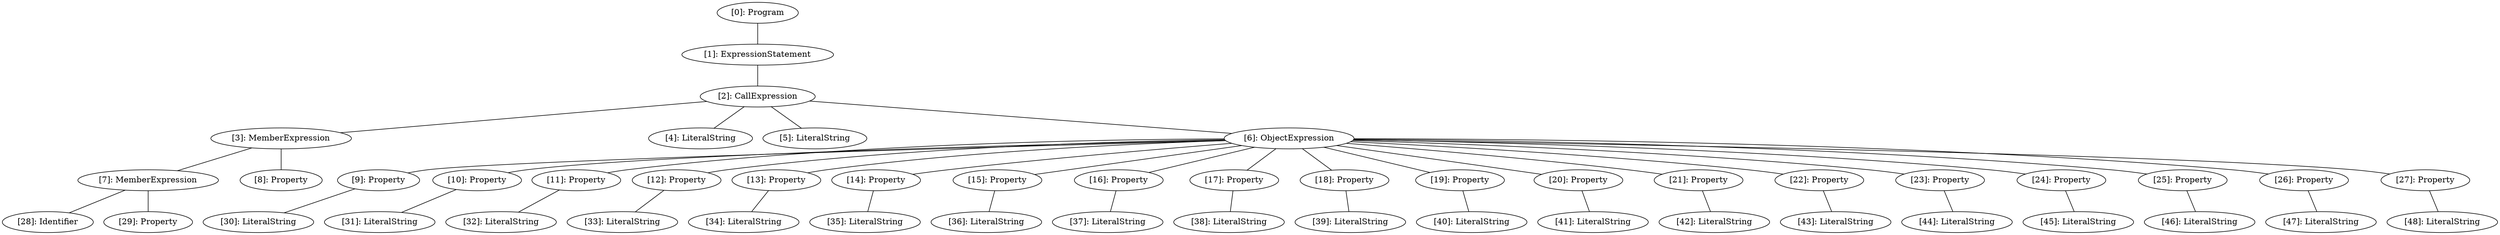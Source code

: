 // Result
graph {
	0 [label="[0]: Program"]
	1 [label="[1]: ExpressionStatement"]
	2 [label="[2]: CallExpression"]
	3 [label="[3]: MemberExpression"]
	4 [label="[4]: LiteralString"]
	5 [label="[5]: LiteralString"]
	6 [label="[6]: ObjectExpression"]
	7 [label="[7]: MemberExpression"]
	8 [label="[8]: Property"]
	9 [label="[9]: Property"]
	10 [label="[10]: Property"]
	11 [label="[11]: Property"]
	12 [label="[12]: Property"]
	13 [label="[13]: Property"]
	14 [label="[14]: Property"]
	15 [label="[15]: Property"]
	16 [label="[16]: Property"]
	17 [label="[17]: Property"]
	18 [label="[18]: Property"]
	19 [label="[19]: Property"]
	20 [label="[20]: Property"]
	21 [label="[21]: Property"]
	22 [label="[22]: Property"]
	23 [label="[23]: Property"]
	24 [label="[24]: Property"]
	25 [label="[25]: Property"]
	26 [label="[26]: Property"]
	27 [label="[27]: Property"]
	28 [label="[28]: Identifier"]
	29 [label="[29]: Property"]
	30 [label="[30]: LiteralString"]
	31 [label="[31]: LiteralString"]
	32 [label="[32]: LiteralString"]
	33 [label="[33]: LiteralString"]
	34 [label="[34]: LiteralString"]
	35 [label="[35]: LiteralString"]
	36 [label="[36]: LiteralString"]
	37 [label="[37]: LiteralString"]
	38 [label="[38]: LiteralString"]
	39 [label="[39]: LiteralString"]
	40 [label="[40]: LiteralString"]
	41 [label="[41]: LiteralString"]
	42 [label="[42]: LiteralString"]
	43 [label="[43]: LiteralString"]
	44 [label="[44]: LiteralString"]
	45 [label="[45]: LiteralString"]
	46 [label="[46]: LiteralString"]
	47 [label="[47]: LiteralString"]
	48 [label="[48]: LiteralString"]
	0 -- 1
	1 -- 2
	2 -- 3
	2 -- 4
	2 -- 5
	2 -- 6
	3 -- 7
	3 -- 8
	6 -- 9
	6 -- 10
	6 -- 11
	6 -- 12
	6 -- 13
	6 -- 14
	6 -- 15
	6 -- 16
	6 -- 17
	6 -- 18
	6 -- 19
	6 -- 20
	6 -- 21
	6 -- 22
	6 -- 23
	6 -- 24
	6 -- 25
	6 -- 26
	6 -- 27
	7 -- 28
	7 -- 29
	9 -- 30
	10 -- 31
	11 -- 32
	12 -- 33
	13 -- 34
	14 -- 35
	15 -- 36
	16 -- 37
	17 -- 38
	18 -- 39
	19 -- 40
	20 -- 41
	21 -- 42
	22 -- 43
	23 -- 44
	24 -- 45
	25 -- 46
	26 -- 47
	27 -- 48
}
